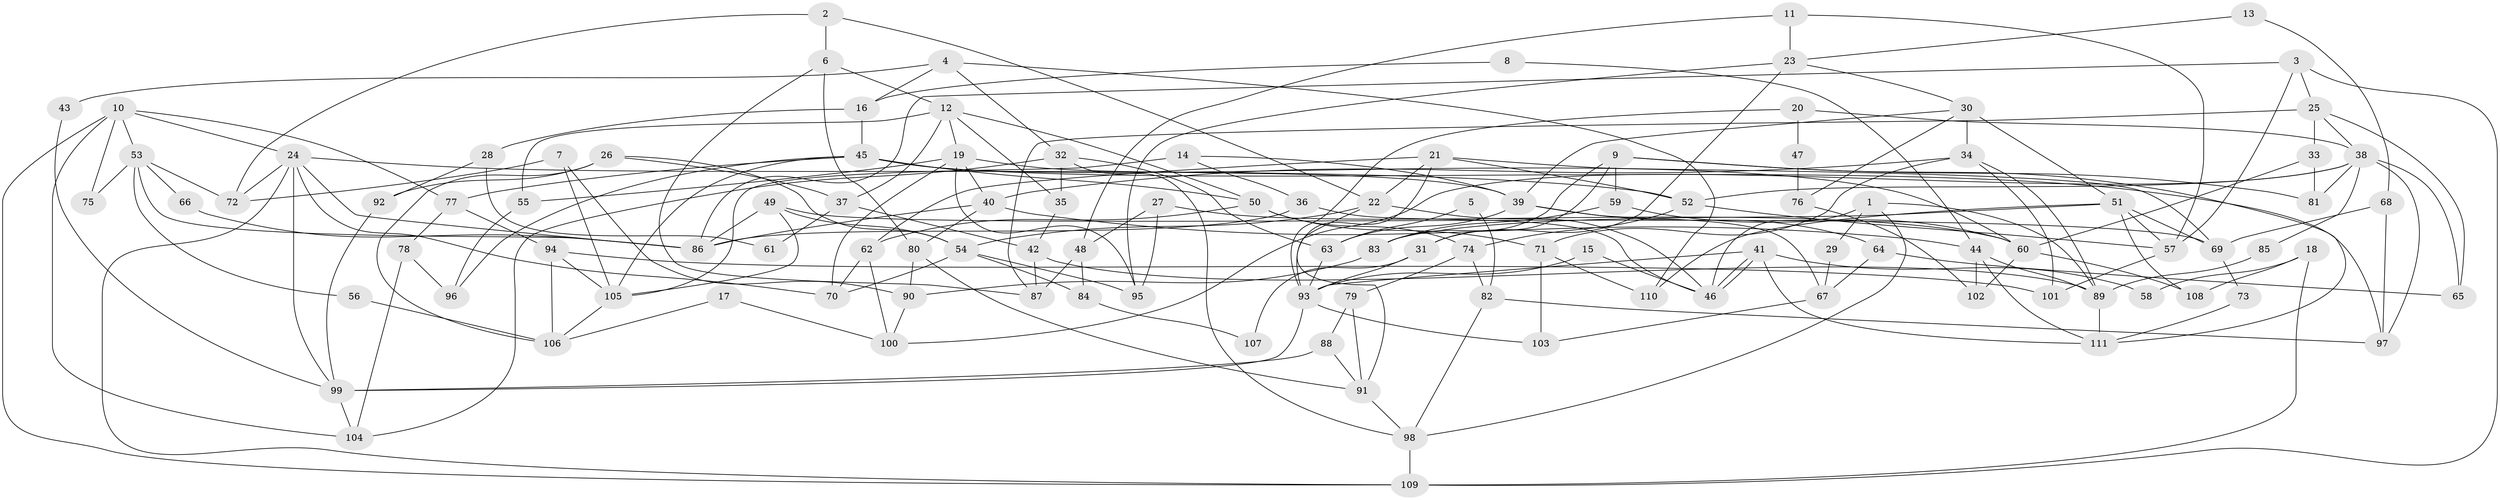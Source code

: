 // coarse degree distribution, {4: 0.2727272727272727, 2: 0.11688311688311688, 9: 0.012987012987012988, 5: 0.22077922077922077, 6: 0.12987012987012986, 3: 0.15584415584415584, 7: 0.07792207792207792, 8: 0.012987012987012988}
// Generated by graph-tools (version 1.1) at 2025/52/03/04/25 21:52:45]
// undirected, 111 vertices, 222 edges
graph export_dot {
graph [start="1"]
  node [color=gray90,style=filled];
  1;
  2;
  3;
  4;
  5;
  6;
  7;
  8;
  9;
  10;
  11;
  12;
  13;
  14;
  15;
  16;
  17;
  18;
  19;
  20;
  21;
  22;
  23;
  24;
  25;
  26;
  27;
  28;
  29;
  30;
  31;
  32;
  33;
  34;
  35;
  36;
  37;
  38;
  39;
  40;
  41;
  42;
  43;
  44;
  45;
  46;
  47;
  48;
  49;
  50;
  51;
  52;
  53;
  54;
  55;
  56;
  57;
  58;
  59;
  60;
  61;
  62;
  63;
  64;
  65;
  66;
  67;
  68;
  69;
  70;
  71;
  72;
  73;
  74;
  75;
  76;
  77;
  78;
  79;
  80;
  81;
  82;
  83;
  84;
  85;
  86;
  87;
  88;
  89;
  90;
  91;
  92;
  93;
  94;
  95;
  96;
  97;
  98;
  99;
  100;
  101;
  102;
  103;
  104;
  105;
  106;
  107;
  108;
  109;
  110;
  111;
  1 -- 46;
  1 -- 89;
  1 -- 29;
  1 -- 98;
  2 -- 6;
  2 -- 22;
  2 -- 72;
  3 -- 109;
  3 -- 86;
  3 -- 25;
  3 -- 57;
  4 -- 32;
  4 -- 110;
  4 -- 16;
  4 -- 43;
  5 -- 82;
  5 -- 63;
  6 -- 12;
  6 -- 80;
  6 -- 87;
  7 -- 105;
  7 -- 72;
  7 -- 90;
  8 -- 16;
  8 -- 44;
  9 -- 31;
  9 -- 59;
  9 -- 81;
  9 -- 83;
  9 -- 111;
  10 -- 24;
  10 -- 104;
  10 -- 53;
  10 -- 75;
  10 -- 77;
  10 -- 109;
  11 -- 57;
  11 -- 48;
  11 -- 23;
  12 -- 19;
  12 -- 50;
  12 -- 35;
  12 -- 37;
  12 -- 55;
  13 -- 68;
  13 -- 23;
  14 -- 39;
  14 -- 36;
  14 -- 105;
  15 -- 46;
  15 -- 93;
  16 -- 45;
  16 -- 28;
  17 -- 100;
  17 -- 106;
  18 -- 108;
  18 -- 109;
  18 -- 58;
  19 -- 40;
  19 -- 70;
  19 -- 39;
  19 -- 55;
  19 -- 95;
  20 -- 93;
  20 -- 38;
  20 -- 47;
  21 -- 69;
  21 -- 52;
  21 -- 22;
  21 -- 62;
  21 -- 93;
  22 -- 54;
  22 -- 46;
  22 -- 91;
  23 -- 30;
  23 -- 31;
  23 -- 95;
  24 -- 72;
  24 -- 99;
  24 -- 52;
  24 -- 70;
  24 -- 86;
  24 -- 109;
  25 -- 87;
  25 -- 33;
  25 -- 38;
  25 -- 65;
  26 -- 37;
  26 -- 54;
  26 -- 92;
  26 -- 106;
  27 -- 60;
  27 -- 95;
  27 -- 48;
  28 -- 92;
  28 -- 61;
  29 -- 67;
  30 -- 51;
  30 -- 39;
  30 -- 34;
  30 -- 76;
  31 -- 93;
  31 -- 107;
  32 -- 98;
  32 -- 104;
  32 -- 35;
  32 -- 63;
  33 -- 81;
  33 -- 60;
  34 -- 101;
  34 -- 40;
  34 -- 71;
  34 -- 89;
  35 -- 42;
  36 -- 86;
  36 -- 46;
  37 -- 42;
  37 -- 61;
  38 -- 52;
  38 -- 65;
  38 -- 81;
  38 -- 85;
  38 -- 97;
  38 -- 100;
  39 -- 63;
  39 -- 64;
  39 -- 67;
  40 -- 80;
  40 -- 44;
  40 -- 86;
  41 -- 46;
  41 -- 46;
  41 -- 111;
  41 -- 58;
  41 -- 93;
  42 -- 89;
  42 -- 87;
  43 -- 99;
  44 -- 89;
  44 -- 102;
  44 -- 111;
  45 -- 50;
  45 -- 105;
  45 -- 60;
  45 -- 77;
  45 -- 96;
  45 -- 97;
  47 -- 76;
  48 -- 87;
  48 -- 84;
  49 -- 86;
  49 -- 105;
  49 -- 54;
  49 -- 69;
  50 -- 71;
  50 -- 62;
  50 -- 74;
  51 -- 57;
  51 -- 83;
  51 -- 69;
  51 -- 108;
  51 -- 110;
  52 -- 74;
  52 -- 57;
  53 -- 86;
  53 -- 56;
  53 -- 66;
  53 -- 72;
  53 -- 75;
  54 -- 95;
  54 -- 70;
  54 -- 84;
  55 -- 96;
  56 -- 106;
  57 -- 101;
  59 -- 83;
  59 -- 60;
  60 -- 102;
  60 -- 108;
  62 -- 70;
  62 -- 100;
  63 -- 93;
  64 -- 65;
  64 -- 67;
  66 -- 86;
  67 -- 103;
  68 -- 97;
  68 -- 69;
  69 -- 73;
  71 -- 103;
  71 -- 110;
  73 -- 111;
  74 -- 82;
  74 -- 79;
  76 -- 102;
  77 -- 78;
  77 -- 94;
  78 -- 96;
  78 -- 104;
  79 -- 91;
  79 -- 88;
  80 -- 90;
  80 -- 91;
  82 -- 97;
  82 -- 98;
  83 -- 90;
  84 -- 107;
  85 -- 89;
  88 -- 91;
  88 -- 99;
  89 -- 111;
  90 -- 100;
  91 -- 98;
  92 -- 99;
  93 -- 99;
  93 -- 103;
  94 -- 106;
  94 -- 101;
  94 -- 105;
  98 -- 109;
  99 -- 104;
  105 -- 106;
}
